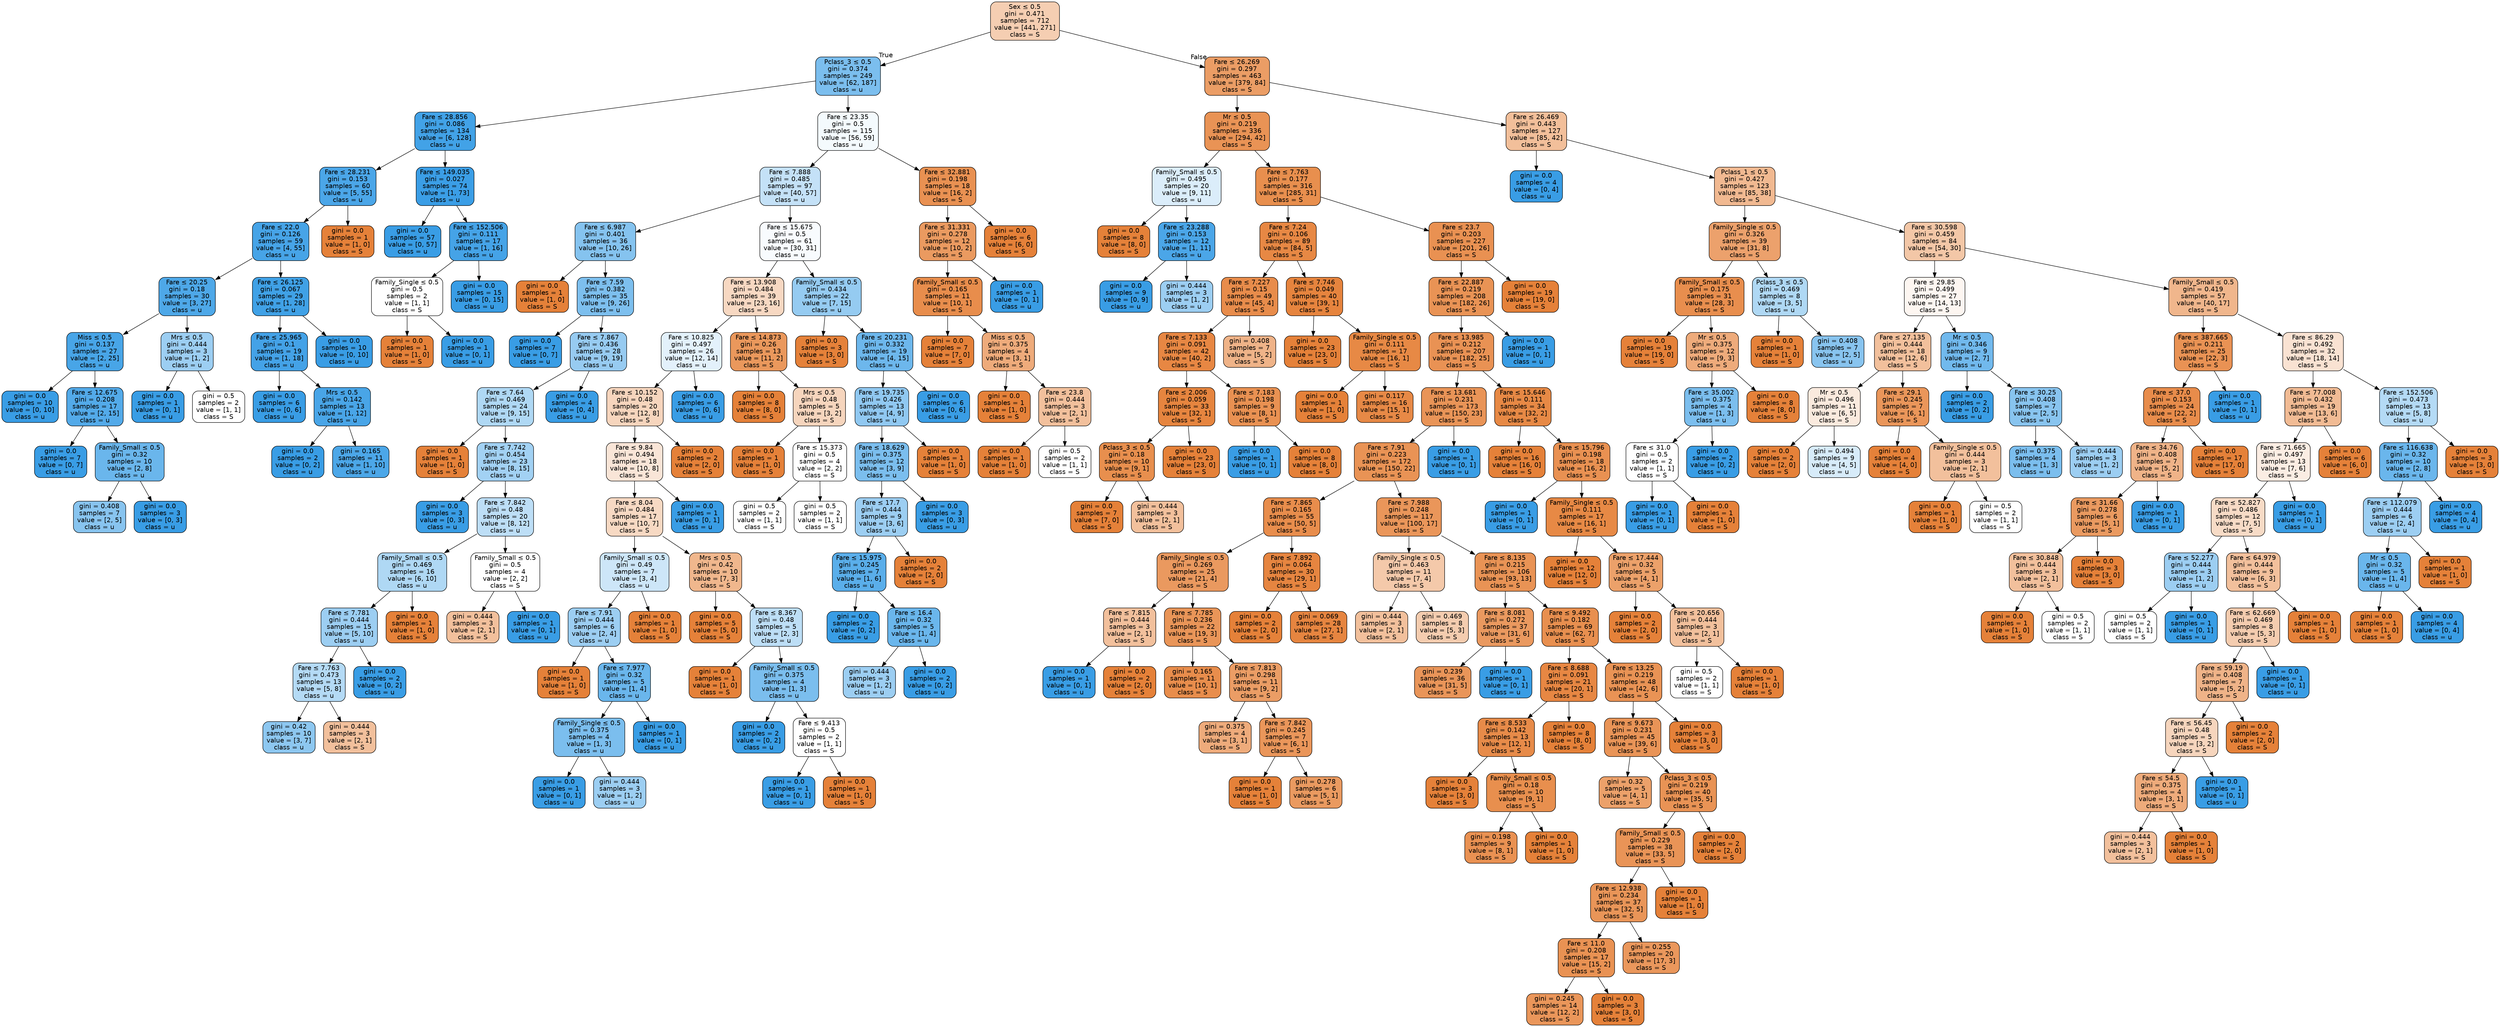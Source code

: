 digraph Tree {
node [shape=box, style="filled, rounded", color="black", fontname=helvetica] ;
edge [fontname=helvetica] ;
0 [label=<Sex &le; 0.5<br/>gini = 0.471<br/>samples = 712<br/>value = [441, 271]<br/>class = S>, fillcolor="#e5813962"] ;
1 [label=<Pclass_3 &le; 0.5<br/>gini = 0.374<br/>samples = 249<br/>value = [62, 187]<br/>class = u>, fillcolor="#399de5aa"] ;
0 -> 1 [labeldistance=2.5, labelangle=45, headlabel="True"] ;
2 [label=<Fare &le; 28.856<br/>gini = 0.086<br/>samples = 134<br/>value = [6, 128]<br/>class = u>, fillcolor="#399de5f3"] ;
1 -> 2 ;
3 [label=<Fare &le; 28.231<br/>gini = 0.153<br/>samples = 60<br/>value = [5, 55]<br/>class = u>, fillcolor="#399de5e8"] ;
2 -> 3 ;
4 [label=<Fare &le; 22.0<br/>gini = 0.126<br/>samples = 59<br/>value = [4, 55]<br/>class = u>, fillcolor="#399de5ec"] ;
3 -> 4 ;
5 [label=<Fare &le; 20.25<br/>gini = 0.18<br/>samples = 30<br/>value = [3, 27]<br/>class = u>, fillcolor="#399de5e3"] ;
4 -> 5 ;
6 [label=<Miss &le; 0.5<br/>gini = 0.137<br/>samples = 27<br/>value = [2, 25]<br/>class = u>, fillcolor="#399de5eb"] ;
5 -> 6 ;
7 [label=<gini = 0.0<br/>samples = 10<br/>value = [0, 10]<br/>class = u>, fillcolor="#399de5ff"] ;
6 -> 7 ;
8 [label=<Fare &le; 12.675<br/>gini = 0.208<br/>samples = 17<br/>value = [2, 15]<br/>class = u>, fillcolor="#399de5dd"] ;
6 -> 8 ;
9 [label=<gini = 0.0<br/>samples = 7<br/>value = [0, 7]<br/>class = u>, fillcolor="#399de5ff"] ;
8 -> 9 ;
10 [label=<Family_Small &le; 0.5<br/>gini = 0.32<br/>samples = 10<br/>value = [2, 8]<br/>class = u>, fillcolor="#399de5bf"] ;
8 -> 10 ;
11 [label=<gini = 0.408<br/>samples = 7<br/>value = [2, 5]<br/>class = u>, fillcolor="#399de599"] ;
10 -> 11 ;
12 [label=<gini = 0.0<br/>samples = 3<br/>value = [0, 3]<br/>class = u>, fillcolor="#399de5ff"] ;
10 -> 12 ;
13 [label=<Mrs &le; 0.5<br/>gini = 0.444<br/>samples = 3<br/>value = [1, 2]<br/>class = u>, fillcolor="#399de57f"] ;
5 -> 13 ;
14 [label=<gini = 0.0<br/>samples = 1<br/>value = [0, 1]<br/>class = u>, fillcolor="#399de5ff"] ;
13 -> 14 ;
15 [label=<gini = 0.5<br/>samples = 2<br/>value = [1, 1]<br/>class = S>, fillcolor="#e5813900"] ;
13 -> 15 ;
16 [label=<Fare &le; 26.125<br/>gini = 0.067<br/>samples = 29<br/>value = [1, 28]<br/>class = u>, fillcolor="#399de5f6"] ;
4 -> 16 ;
17 [label=<Fare &le; 25.965<br/>gini = 0.1<br/>samples = 19<br/>value = [1, 18]<br/>class = u>, fillcolor="#399de5f1"] ;
16 -> 17 ;
18 [label=<gini = 0.0<br/>samples = 6<br/>value = [0, 6]<br/>class = u>, fillcolor="#399de5ff"] ;
17 -> 18 ;
19 [label=<Mrs &le; 0.5<br/>gini = 0.142<br/>samples = 13<br/>value = [1, 12]<br/>class = u>, fillcolor="#399de5ea"] ;
17 -> 19 ;
20 [label=<gini = 0.0<br/>samples = 2<br/>value = [0, 2]<br/>class = u>, fillcolor="#399de5ff"] ;
19 -> 20 ;
21 [label=<gini = 0.165<br/>samples = 11<br/>value = [1, 10]<br/>class = u>, fillcolor="#399de5e6"] ;
19 -> 21 ;
22 [label=<gini = 0.0<br/>samples = 10<br/>value = [0, 10]<br/>class = u>, fillcolor="#399de5ff"] ;
16 -> 22 ;
23 [label=<gini = 0.0<br/>samples = 1<br/>value = [1, 0]<br/>class = S>, fillcolor="#e58139ff"] ;
3 -> 23 ;
24 [label=<Fare &le; 149.035<br/>gini = 0.027<br/>samples = 74<br/>value = [1, 73]<br/>class = u>, fillcolor="#399de5fc"] ;
2 -> 24 ;
25 [label=<gini = 0.0<br/>samples = 57<br/>value = [0, 57]<br/>class = u>, fillcolor="#399de5ff"] ;
24 -> 25 ;
26 [label=<Fare &le; 152.506<br/>gini = 0.111<br/>samples = 17<br/>value = [1, 16]<br/>class = u>, fillcolor="#399de5ef"] ;
24 -> 26 ;
27 [label=<Family_Single &le; 0.5<br/>gini = 0.5<br/>samples = 2<br/>value = [1, 1]<br/>class = S>, fillcolor="#e5813900"] ;
26 -> 27 ;
28 [label=<gini = 0.0<br/>samples = 1<br/>value = [1, 0]<br/>class = S>, fillcolor="#e58139ff"] ;
27 -> 28 ;
29 [label=<gini = 0.0<br/>samples = 1<br/>value = [0, 1]<br/>class = u>, fillcolor="#399de5ff"] ;
27 -> 29 ;
30 [label=<gini = 0.0<br/>samples = 15<br/>value = [0, 15]<br/>class = u>, fillcolor="#399de5ff"] ;
26 -> 30 ;
31 [label=<Fare &le; 23.35<br/>gini = 0.5<br/>samples = 115<br/>value = [56, 59]<br/>class = u>, fillcolor="#399de50d"] ;
1 -> 31 ;
32 [label=<Fare &le; 7.888<br/>gini = 0.485<br/>samples = 97<br/>value = [40, 57]<br/>class = u>, fillcolor="#399de54c"] ;
31 -> 32 ;
33 [label=<Fare &le; 6.987<br/>gini = 0.401<br/>samples = 36<br/>value = [10, 26]<br/>class = u>, fillcolor="#399de59d"] ;
32 -> 33 ;
34 [label=<gini = 0.0<br/>samples = 1<br/>value = [1, 0]<br/>class = S>, fillcolor="#e58139ff"] ;
33 -> 34 ;
35 [label=<Fare &le; 7.59<br/>gini = 0.382<br/>samples = 35<br/>value = [9, 26]<br/>class = u>, fillcolor="#399de5a7"] ;
33 -> 35 ;
36 [label=<gini = 0.0<br/>samples = 7<br/>value = [0, 7]<br/>class = u>, fillcolor="#399de5ff"] ;
35 -> 36 ;
37 [label=<Fare &le; 7.867<br/>gini = 0.436<br/>samples = 28<br/>value = [9, 19]<br/>class = u>, fillcolor="#399de586"] ;
35 -> 37 ;
38 [label=<Fare &le; 7.64<br/>gini = 0.469<br/>samples = 24<br/>value = [9, 15]<br/>class = u>, fillcolor="#399de566"] ;
37 -> 38 ;
39 [label=<gini = 0.0<br/>samples = 1<br/>value = [1, 0]<br/>class = S>, fillcolor="#e58139ff"] ;
38 -> 39 ;
40 [label=<Fare &le; 7.742<br/>gini = 0.454<br/>samples = 23<br/>value = [8, 15]<br/>class = u>, fillcolor="#399de577"] ;
38 -> 40 ;
41 [label=<gini = 0.0<br/>samples = 3<br/>value = [0, 3]<br/>class = u>, fillcolor="#399de5ff"] ;
40 -> 41 ;
42 [label=<Fare &le; 7.842<br/>gini = 0.48<br/>samples = 20<br/>value = [8, 12]<br/>class = u>, fillcolor="#399de555"] ;
40 -> 42 ;
43 [label=<Family_Small &le; 0.5<br/>gini = 0.469<br/>samples = 16<br/>value = [6, 10]<br/>class = u>, fillcolor="#399de566"] ;
42 -> 43 ;
44 [label=<Fare &le; 7.781<br/>gini = 0.444<br/>samples = 15<br/>value = [5, 10]<br/>class = u>, fillcolor="#399de57f"] ;
43 -> 44 ;
45 [label=<Fare &le; 7.763<br/>gini = 0.473<br/>samples = 13<br/>value = [5, 8]<br/>class = u>, fillcolor="#399de560"] ;
44 -> 45 ;
46 [label=<gini = 0.42<br/>samples = 10<br/>value = [3, 7]<br/>class = u>, fillcolor="#399de592"] ;
45 -> 46 ;
47 [label=<gini = 0.444<br/>samples = 3<br/>value = [2, 1]<br/>class = S>, fillcolor="#e581397f"] ;
45 -> 47 ;
48 [label=<gini = 0.0<br/>samples = 2<br/>value = [0, 2]<br/>class = u>, fillcolor="#399de5ff"] ;
44 -> 48 ;
49 [label=<gini = 0.0<br/>samples = 1<br/>value = [1, 0]<br/>class = S>, fillcolor="#e58139ff"] ;
43 -> 49 ;
50 [label=<Family_Small &le; 0.5<br/>gini = 0.5<br/>samples = 4<br/>value = [2, 2]<br/>class = S>, fillcolor="#e5813900"] ;
42 -> 50 ;
51 [label=<gini = 0.444<br/>samples = 3<br/>value = [2, 1]<br/>class = S>, fillcolor="#e581397f"] ;
50 -> 51 ;
52 [label=<gini = 0.0<br/>samples = 1<br/>value = [0, 1]<br/>class = u>, fillcolor="#399de5ff"] ;
50 -> 52 ;
53 [label=<gini = 0.0<br/>samples = 4<br/>value = [0, 4]<br/>class = u>, fillcolor="#399de5ff"] ;
37 -> 53 ;
54 [label=<Fare &le; 15.675<br/>gini = 0.5<br/>samples = 61<br/>value = [30, 31]<br/>class = u>, fillcolor="#399de508"] ;
32 -> 54 ;
55 [label=<Fare &le; 13.908<br/>gini = 0.484<br/>samples = 39<br/>value = [23, 16]<br/>class = S>, fillcolor="#e581394e"] ;
54 -> 55 ;
56 [label=<Fare &le; 10.825<br/>gini = 0.497<br/>samples = 26<br/>value = [12, 14]<br/>class = u>, fillcolor="#399de524"] ;
55 -> 56 ;
57 [label=<Fare &le; 10.152<br/>gini = 0.48<br/>samples = 20<br/>value = [12, 8]<br/>class = S>, fillcolor="#e5813955"] ;
56 -> 57 ;
58 [label=<Fare &le; 9.84<br/>gini = 0.494<br/>samples = 18<br/>value = [10, 8]<br/>class = S>, fillcolor="#e5813933"] ;
57 -> 58 ;
59 [label=<Fare &le; 8.04<br/>gini = 0.484<br/>samples = 17<br/>value = [10, 7]<br/>class = S>, fillcolor="#e581394d"] ;
58 -> 59 ;
60 [label=<Family_Small &le; 0.5<br/>gini = 0.49<br/>samples = 7<br/>value = [3, 4]<br/>class = u>, fillcolor="#399de540"] ;
59 -> 60 ;
61 [label=<Fare &le; 7.91<br/>gini = 0.444<br/>samples = 6<br/>value = [2, 4]<br/>class = u>, fillcolor="#399de57f"] ;
60 -> 61 ;
62 [label=<gini = 0.0<br/>samples = 1<br/>value = [1, 0]<br/>class = S>, fillcolor="#e58139ff"] ;
61 -> 62 ;
63 [label=<Fare &le; 7.977<br/>gini = 0.32<br/>samples = 5<br/>value = [1, 4]<br/>class = u>, fillcolor="#399de5bf"] ;
61 -> 63 ;
64 [label=<Family_Single &le; 0.5<br/>gini = 0.375<br/>samples = 4<br/>value = [1, 3]<br/>class = u>, fillcolor="#399de5aa"] ;
63 -> 64 ;
65 [label=<gini = 0.0<br/>samples = 1<br/>value = [0, 1]<br/>class = u>, fillcolor="#399de5ff"] ;
64 -> 65 ;
66 [label=<gini = 0.444<br/>samples = 3<br/>value = [1, 2]<br/>class = u>, fillcolor="#399de57f"] ;
64 -> 66 ;
67 [label=<gini = 0.0<br/>samples = 1<br/>value = [0, 1]<br/>class = u>, fillcolor="#399de5ff"] ;
63 -> 67 ;
68 [label=<gini = 0.0<br/>samples = 1<br/>value = [1, 0]<br/>class = S>, fillcolor="#e58139ff"] ;
60 -> 68 ;
69 [label=<Mrs &le; 0.5<br/>gini = 0.42<br/>samples = 10<br/>value = [7, 3]<br/>class = S>, fillcolor="#e5813992"] ;
59 -> 69 ;
70 [label=<gini = 0.0<br/>samples = 5<br/>value = [5, 0]<br/>class = S>, fillcolor="#e58139ff"] ;
69 -> 70 ;
71 [label=<Fare &le; 8.367<br/>gini = 0.48<br/>samples = 5<br/>value = [2, 3]<br/>class = u>, fillcolor="#399de555"] ;
69 -> 71 ;
72 [label=<gini = 0.0<br/>samples = 1<br/>value = [1, 0]<br/>class = S>, fillcolor="#e58139ff"] ;
71 -> 72 ;
73 [label=<Family_Small &le; 0.5<br/>gini = 0.375<br/>samples = 4<br/>value = [1, 3]<br/>class = u>, fillcolor="#399de5aa"] ;
71 -> 73 ;
74 [label=<gini = 0.0<br/>samples = 2<br/>value = [0, 2]<br/>class = u>, fillcolor="#399de5ff"] ;
73 -> 74 ;
75 [label=<Fare &le; 9.413<br/>gini = 0.5<br/>samples = 2<br/>value = [1, 1]<br/>class = S>, fillcolor="#e5813900"] ;
73 -> 75 ;
76 [label=<gini = 0.0<br/>samples = 1<br/>value = [0, 1]<br/>class = u>, fillcolor="#399de5ff"] ;
75 -> 76 ;
77 [label=<gini = 0.0<br/>samples = 1<br/>value = [1, 0]<br/>class = S>, fillcolor="#e58139ff"] ;
75 -> 77 ;
78 [label=<gini = 0.0<br/>samples = 1<br/>value = [0, 1]<br/>class = u>, fillcolor="#399de5ff"] ;
58 -> 78 ;
79 [label=<gini = 0.0<br/>samples = 2<br/>value = [2, 0]<br/>class = S>, fillcolor="#e58139ff"] ;
57 -> 79 ;
80 [label=<gini = 0.0<br/>samples = 6<br/>value = [0, 6]<br/>class = u>, fillcolor="#399de5ff"] ;
56 -> 80 ;
81 [label=<Fare &le; 14.873<br/>gini = 0.26<br/>samples = 13<br/>value = [11, 2]<br/>class = S>, fillcolor="#e58139d1"] ;
55 -> 81 ;
82 [label=<gini = 0.0<br/>samples = 8<br/>value = [8, 0]<br/>class = S>, fillcolor="#e58139ff"] ;
81 -> 82 ;
83 [label=<Mrs &le; 0.5<br/>gini = 0.48<br/>samples = 5<br/>value = [3, 2]<br/>class = S>, fillcolor="#e5813955"] ;
81 -> 83 ;
84 [label=<gini = 0.0<br/>samples = 1<br/>value = [1, 0]<br/>class = S>, fillcolor="#e58139ff"] ;
83 -> 84 ;
85 [label=<Fare &le; 15.373<br/>gini = 0.5<br/>samples = 4<br/>value = [2, 2]<br/>class = S>, fillcolor="#e5813900"] ;
83 -> 85 ;
86 [label=<gini = 0.5<br/>samples = 2<br/>value = [1, 1]<br/>class = S>, fillcolor="#e5813900"] ;
85 -> 86 ;
87 [label=<gini = 0.5<br/>samples = 2<br/>value = [1, 1]<br/>class = S>, fillcolor="#e5813900"] ;
85 -> 87 ;
88 [label=<Family_Small &le; 0.5<br/>gini = 0.434<br/>samples = 22<br/>value = [7, 15]<br/>class = u>, fillcolor="#399de588"] ;
54 -> 88 ;
89 [label=<gini = 0.0<br/>samples = 3<br/>value = [3, 0]<br/>class = S>, fillcolor="#e58139ff"] ;
88 -> 89 ;
90 [label=<Fare &le; 20.231<br/>gini = 0.332<br/>samples = 19<br/>value = [4, 15]<br/>class = u>, fillcolor="#399de5bb"] ;
88 -> 90 ;
91 [label=<Fare &le; 19.735<br/>gini = 0.426<br/>samples = 13<br/>value = [4, 9]<br/>class = u>, fillcolor="#399de58e"] ;
90 -> 91 ;
92 [label=<Fare &le; 18.629<br/>gini = 0.375<br/>samples = 12<br/>value = [3, 9]<br/>class = u>, fillcolor="#399de5aa"] ;
91 -> 92 ;
93 [label=<Fare &le; 17.7<br/>gini = 0.444<br/>samples = 9<br/>value = [3, 6]<br/>class = u>, fillcolor="#399de57f"] ;
92 -> 93 ;
94 [label=<Fare &le; 15.975<br/>gini = 0.245<br/>samples = 7<br/>value = [1, 6]<br/>class = u>, fillcolor="#399de5d4"] ;
93 -> 94 ;
95 [label=<gini = 0.0<br/>samples = 2<br/>value = [0, 2]<br/>class = u>, fillcolor="#399de5ff"] ;
94 -> 95 ;
96 [label=<Fare &le; 16.4<br/>gini = 0.32<br/>samples = 5<br/>value = [1, 4]<br/>class = u>, fillcolor="#399de5bf"] ;
94 -> 96 ;
97 [label=<gini = 0.444<br/>samples = 3<br/>value = [1, 2]<br/>class = u>, fillcolor="#399de57f"] ;
96 -> 97 ;
98 [label=<gini = 0.0<br/>samples = 2<br/>value = [0, 2]<br/>class = u>, fillcolor="#399de5ff"] ;
96 -> 98 ;
99 [label=<gini = 0.0<br/>samples = 2<br/>value = [2, 0]<br/>class = S>, fillcolor="#e58139ff"] ;
93 -> 99 ;
100 [label=<gini = 0.0<br/>samples = 3<br/>value = [0, 3]<br/>class = u>, fillcolor="#399de5ff"] ;
92 -> 100 ;
101 [label=<gini = 0.0<br/>samples = 1<br/>value = [1, 0]<br/>class = S>, fillcolor="#e58139ff"] ;
91 -> 101 ;
102 [label=<gini = 0.0<br/>samples = 6<br/>value = [0, 6]<br/>class = u>, fillcolor="#399de5ff"] ;
90 -> 102 ;
103 [label=<Fare &le; 32.881<br/>gini = 0.198<br/>samples = 18<br/>value = [16, 2]<br/>class = S>, fillcolor="#e58139df"] ;
31 -> 103 ;
104 [label=<Fare &le; 31.331<br/>gini = 0.278<br/>samples = 12<br/>value = [10, 2]<br/>class = S>, fillcolor="#e58139cc"] ;
103 -> 104 ;
105 [label=<Family_Small &le; 0.5<br/>gini = 0.165<br/>samples = 11<br/>value = [10, 1]<br/>class = S>, fillcolor="#e58139e6"] ;
104 -> 105 ;
106 [label=<gini = 0.0<br/>samples = 7<br/>value = [7, 0]<br/>class = S>, fillcolor="#e58139ff"] ;
105 -> 106 ;
107 [label=<Miss &le; 0.5<br/>gini = 0.375<br/>samples = 4<br/>value = [3, 1]<br/>class = S>, fillcolor="#e58139aa"] ;
105 -> 107 ;
108 [label=<gini = 0.0<br/>samples = 1<br/>value = [1, 0]<br/>class = S>, fillcolor="#e58139ff"] ;
107 -> 108 ;
109 [label=<Fare &le; 23.8<br/>gini = 0.444<br/>samples = 3<br/>value = [2, 1]<br/>class = S>, fillcolor="#e581397f"] ;
107 -> 109 ;
110 [label=<gini = 0.0<br/>samples = 1<br/>value = [1, 0]<br/>class = S>, fillcolor="#e58139ff"] ;
109 -> 110 ;
111 [label=<gini = 0.5<br/>samples = 2<br/>value = [1, 1]<br/>class = S>, fillcolor="#e5813900"] ;
109 -> 111 ;
112 [label=<gini = 0.0<br/>samples = 1<br/>value = [0, 1]<br/>class = u>, fillcolor="#399de5ff"] ;
104 -> 112 ;
113 [label=<gini = 0.0<br/>samples = 6<br/>value = [6, 0]<br/>class = S>, fillcolor="#e58139ff"] ;
103 -> 113 ;
114 [label=<Fare &le; 26.269<br/>gini = 0.297<br/>samples = 463<br/>value = [379, 84]<br/>class = S>, fillcolor="#e58139c6"] ;
0 -> 114 [labeldistance=2.5, labelangle=-45, headlabel="False"] ;
115 [label=<Mr &le; 0.5<br/>gini = 0.219<br/>samples = 336<br/>value = [294, 42]<br/>class = S>, fillcolor="#e58139db"] ;
114 -> 115 ;
116 [label=<Family_Small &le; 0.5<br/>gini = 0.495<br/>samples = 20<br/>value = [9, 11]<br/>class = u>, fillcolor="#399de52e"] ;
115 -> 116 ;
117 [label=<gini = 0.0<br/>samples = 8<br/>value = [8, 0]<br/>class = S>, fillcolor="#e58139ff"] ;
116 -> 117 ;
118 [label=<Fare &le; 23.288<br/>gini = 0.153<br/>samples = 12<br/>value = [1, 11]<br/>class = u>, fillcolor="#399de5e8"] ;
116 -> 118 ;
119 [label=<gini = 0.0<br/>samples = 9<br/>value = [0, 9]<br/>class = u>, fillcolor="#399de5ff"] ;
118 -> 119 ;
120 [label=<gini = 0.444<br/>samples = 3<br/>value = [1, 2]<br/>class = u>, fillcolor="#399de57f"] ;
118 -> 120 ;
121 [label=<Fare &le; 7.763<br/>gini = 0.177<br/>samples = 316<br/>value = [285, 31]<br/>class = S>, fillcolor="#e58139e3"] ;
115 -> 121 ;
122 [label=<Fare &le; 7.24<br/>gini = 0.106<br/>samples = 89<br/>value = [84, 5]<br/>class = S>, fillcolor="#e58139f0"] ;
121 -> 122 ;
123 [label=<Fare &le; 7.227<br/>gini = 0.15<br/>samples = 49<br/>value = [45, 4]<br/>class = S>, fillcolor="#e58139e8"] ;
122 -> 123 ;
124 [label=<Fare &le; 7.133<br/>gini = 0.091<br/>samples = 42<br/>value = [40, 2]<br/>class = S>, fillcolor="#e58139f2"] ;
123 -> 124 ;
125 [label=<Fare &le; 2.006<br/>gini = 0.059<br/>samples = 33<br/>value = [32, 1]<br/>class = S>, fillcolor="#e58139f7"] ;
124 -> 125 ;
126 [label=<Pclass_3 &le; 0.5<br/>gini = 0.18<br/>samples = 10<br/>value = [9, 1]<br/>class = S>, fillcolor="#e58139e3"] ;
125 -> 126 ;
127 [label=<gini = 0.0<br/>samples = 7<br/>value = [7, 0]<br/>class = S>, fillcolor="#e58139ff"] ;
126 -> 127 ;
128 [label=<gini = 0.444<br/>samples = 3<br/>value = [2, 1]<br/>class = S>, fillcolor="#e581397f"] ;
126 -> 128 ;
129 [label=<gini = 0.0<br/>samples = 23<br/>value = [23, 0]<br/>class = S>, fillcolor="#e58139ff"] ;
125 -> 129 ;
130 [label=<Fare &le; 7.183<br/>gini = 0.198<br/>samples = 9<br/>value = [8, 1]<br/>class = S>, fillcolor="#e58139df"] ;
124 -> 130 ;
131 [label=<gini = 0.0<br/>samples = 1<br/>value = [0, 1]<br/>class = u>, fillcolor="#399de5ff"] ;
130 -> 131 ;
132 [label=<gini = 0.0<br/>samples = 8<br/>value = [8, 0]<br/>class = S>, fillcolor="#e58139ff"] ;
130 -> 132 ;
133 [label=<gini = 0.408<br/>samples = 7<br/>value = [5, 2]<br/>class = S>, fillcolor="#e5813999"] ;
123 -> 133 ;
134 [label=<Fare &le; 7.746<br/>gini = 0.049<br/>samples = 40<br/>value = [39, 1]<br/>class = S>, fillcolor="#e58139f8"] ;
122 -> 134 ;
135 [label=<gini = 0.0<br/>samples = 23<br/>value = [23, 0]<br/>class = S>, fillcolor="#e58139ff"] ;
134 -> 135 ;
136 [label=<Family_Single &le; 0.5<br/>gini = 0.111<br/>samples = 17<br/>value = [16, 1]<br/>class = S>, fillcolor="#e58139ef"] ;
134 -> 136 ;
137 [label=<gini = 0.0<br/>samples = 1<br/>value = [1, 0]<br/>class = S>, fillcolor="#e58139ff"] ;
136 -> 137 ;
138 [label=<gini = 0.117<br/>samples = 16<br/>value = [15, 1]<br/>class = S>, fillcolor="#e58139ee"] ;
136 -> 138 ;
139 [label=<Fare &le; 23.7<br/>gini = 0.203<br/>samples = 227<br/>value = [201, 26]<br/>class = S>, fillcolor="#e58139de"] ;
121 -> 139 ;
140 [label=<Fare &le; 22.887<br/>gini = 0.219<br/>samples = 208<br/>value = [182, 26]<br/>class = S>, fillcolor="#e58139db"] ;
139 -> 140 ;
141 [label=<Fare &le; 13.985<br/>gini = 0.212<br/>samples = 207<br/>value = [182, 25]<br/>class = S>, fillcolor="#e58139dc"] ;
140 -> 141 ;
142 [label=<Fare &le; 13.681<br/>gini = 0.231<br/>samples = 173<br/>value = [150, 23]<br/>class = S>, fillcolor="#e58139d8"] ;
141 -> 142 ;
143 [label=<Fare &le; 7.91<br/>gini = 0.223<br/>samples = 172<br/>value = [150, 22]<br/>class = S>, fillcolor="#e58139da"] ;
142 -> 143 ;
144 [label=<Fare &le; 7.865<br/>gini = 0.165<br/>samples = 55<br/>value = [50, 5]<br/>class = S>, fillcolor="#e58139e6"] ;
143 -> 144 ;
145 [label=<Family_Single &le; 0.5<br/>gini = 0.269<br/>samples = 25<br/>value = [21, 4]<br/>class = S>, fillcolor="#e58139ce"] ;
144 -> 145 ;
146 [label=<Fare &le; 7.815<br/>gini = 0.444<br/>samples = 3<br/>value = [2, 1]<br/>class = S>, fillcolor="#e581397f"] ;
145 -> 146 ;
147 [label=<gini = 0.0<br/>samples = 1<br/>value = [0, 1]<br/>class = u>, fillcolor="#399de5ff"] ;
146 -> 147 ;
148 [label=<gini = 0.0<br/>samples = 2<br/>value = [2, 0]<br/>class = S>, fillcolor="#e58139ff"] ;
146 -> 148 ;
149 [label=<Fare &le; 7.785<br/>gini = 0.236<br/>samples = 22<br/>value = [19, 3]<br/>class = S>, fillcolor="#e58139d7"] ;
145 -> 149 ;
150 [label=<gini = 0.165<br/>samples = 11<br/>value = [10, 1]<br/>class = S>, fillcolor="#e58139e6"] ;
149 -> 150 ;
151 [label=<Fare &le; 7.813<br/>gini = 0.298<br/>samples = 11<br/>value = [9, 2]<br/>class = S>, fillcolor="#e58139c6"] ;
149 -> 151 ;
152 [label=<gini = 0.375<br/>samples = 4<br/>value = [3, 1]<br/>class = S>, fillcolor="#e58139aa"] ;
151 -> 152 ;
153 [label=<Fare &le; 7.842<br/>gini = 0.245<br/>samples = 7<br/>value = [6, 1]<br/>class = S>, fillcolor="#e58139d4"] ;
151 -> 153 ;
154 [label=<gini = 0.0<br/>samples = 1<br/>value = [1, 0]<br/>class = S>, fillcolor="#e58139ff"] ;
153 -> 154 ;
155 [label=<gini = 0.278<br/>samples = 6<br/>value = [5, 1]<br/>class = S>, fillcolor="#e58139cc"] ;
153 -> 155 ;
156 [label=<Fare &le; 7.892<br/>gini = 0.064<br/>samples = 30<br/>value = [29, 1]<br/>class = S>, fillcolor="#e58139f6"] ;
144 -> 156 ;
157 [label=<gini = 0.0<br/>samples = 2<br/>value = [2, 0]<br/>class = S>, fillcolor="#e58139ff"] ;
156 -> 157 ;
158 [label=<gini = 0.069<br/>samples = 28<br/>value = [27, 1]<br/>class = S>, fillcolor="#e58139f6"] ;
156 -> 158 ;
159 [label=<Fare &le; 7.988<br/>gini = 0.248<br/>samples = 117<br/>value = [100, 17]<br/>class = S>, fillcolor="#e58139d4"] ;
143 -> 159 ;
160 [label=<Family_Single &le; 0.5<br/>gini = 0.463<br/>samples = 11<br/>value = [7, 4]<br/>class = S>, fillcolor="#e581396d"] ;
159 -> 160 ;
161 [label=<gini = 0.444<br/>samples = 3<br/>value = [2, 1]<br/>class = S>, fillcolor="#e581397f"] ;
160 -> 161 ;
162 [label=<gini = 0.469<br/>samples = 8<br/>value = [5, 3]<br/>class = S>, fillcolor="#e5813966"] ;
160 -> 162 ;
163 [label=<Fare &le; 8.135<br/>gini = 0.215<br/>samples = 106<br/>value = [93, 13]<br/>class = S>, fillcolor="#e58139db"] ;
159 -> 163 ;
164 [label=<Fare &le; 8.081<br/>gini = 0.272<br/>samples = 37<br/>value = [31, 6]<br/>class = S>, fillcolor="#e58139ce"] ;
163 -> 164 ;
165 [label=<gini = 0.239<br/>samples = 36<br/>value = [31, 5]<br/>class = S>, fillcolor="#e58139d6"] ;
164 -> 165 ;
166 [label=<gini = 0.0<br/>samples = 1<br/>value = [0, 1]<br/>class = u>, fillcolor="#399de5ff"] ;
164 -> 166 ;
167 [label=<Fare &le; 9.492<br/>gini = 0.182<br/>samples = 69<br/>value = [62, 7]<br/>class = S>, fillcolor="#e58139e2"] ;
163 -> 167 ;
168 [label=<Fare &le; 8.688<br/>gini = 0.091<br/>samples = 21<br/>value = [20, 1]<br/>class = S>, fillcolor="#e58139f2"] ;
167 -> 168 ;
169 [label=<Fare &le; 8.533<br/>gini = 0.142<br/>samples = 13<br/>value = [12, 1]<br/>class = S>, fillcolor="#e58139ea"] ;
168 -> 169 ;
170 [label=<gini = 0.0<br/>samples = 3<br/>value = [3, 0]<br/>class = S>, fillcolor="#e58139ff"] ;
169 -> 170 ;
171 [label=<Family_Small &le; 0.5<br/>gini = 0.18<br/>samples = 10<br/>value = [9, 1]<br/>class = S>, fillcolor="#e58139e3"] ;
169 -> 171 ;
172 [label=<gini = 0.198<br/>samples = 9<br/>value = [8, 1]<br/>class = S>, fillcolor="#e58139df"] ;
171 -> 172 ;
173 [label=<gini = 0.0<br/>samples = 1<br/>value = [1, 0]<br/>class = S>, fillcolor="#e58139ff"] ;
171 -> 173 ;
174 [label=<gini = 0.0<br/>samples = 8<br/>value = [8, 0]<br/>class = S>, fillcolor="#e58139ff"] ;
168 -> 174 ;
175 [label=<Fare &le; 13.25<br/>gini = 0.219<br/>samples = 48<br/>value = [42, 6]<br/>class = S>, fillcolor="#e58139db"] ;
167 -> 175 ;
176 [label=<Fare &le; 9.673<br/>gini = 0.231<br/>samples = 45<br/>value = [39, 6]<br/>class = S>, fillcolor="#e58139d8"] ;
175 -> 176 ;
177 [label=<gini = 0.32<br/>samples = 5<br/>value = [4, 1]<br/>class = S>, fillcolor="#e58139bf"] ;
176 -> 177 ;
178 [label=<Pclass_3 &le; 0.5<br/>gini = 0.219<br/>samples = 40<br/>value = [35, 5]<br/>class = S>, fillcolor="#e58139db"] ;
176 -> 178 ;
179 [label=<Family_Small &le; 0.5<br/>gini = 0.229<br/>samples = 38<br/>value = [33, 5]<br/>class = S>, fillcolor="#e58139d8"] ;
178 -> 179 ;
180 [label=<Fare &le; 12.938<br/>gini = 0.234<br/>samples = 37<br/>value = [32, 5]<br/>class = S>, fillcolor="#e58139d7"] ;
179 -> 180 ;
181 [label=<Fare &le; 11.0<br/>gini = 0.208<br/>samples = 17<br/>value = [15, 2]<br/>class = S>, fillcolor="#e58139dd"] ;
180 -> 181 ;
182 [label=<gini = 0.245<br/>samples = 14<br/>value = [12, 2]<br/>class = S>, fillcolor="#e58139d4"] ;
181 -> 182 ;
183 [label=<gini = 0.0<br/>samples = 3<br/>value = [3, 0]<br/>class = S>, fillcolor="#e58139ff"] ;
181 -> 183 ;
184 [label=<gini = 0.255<br/>samples = 20<br/>value = [17, 3]<br/>class = S>, fillcolor="#e58139d2"] ;
180 -> 184 ;
185 [label=<gini = 0.0<br/>samples = 1<br/>value = [1, 0]<br/>class = S>, fillcolor="#e58139ff"] ;
179 -> 185 ;
186 [label=<gini = 0.0<br/>samples = 2<br/>value = [2, 0]<br/>class = S>, fillcolor="#e58139ff"] ;
178 -> 186 ;
187 [label=<gini = 0.0<br/>samples = 3<br/>value = [3, 0]<br/>class = S>, fillcolor="#e58139ff"] ;
175 -> 187 ;
188 [label=<gini = 0.0<br/>samples = 1<br/>value = [0, 1]<br/>class = u>, fillcolor="#399de5ff"] ;
142 -> 188 ;
189 [label=<Fare &le; 15.646<br/>gini = 0.111<br/>samples = 34<br/>value = [32, 2]<br/>class = S>, fillcolor="#e58139ef"] ;
141 -> 189 ;
190 [label=<gini = 0.0<br/>samples = 16<br/>value = [16, 0]<br/>class = S>, fillcolor="#e58139ff"] ;
189 -> 190 ;
191 [label=<Fare &le; 15.796<br/>gini = 0.198<br/>samples = 18<br/>value = [16, 2]<br/>class = S>, fillcolor="#e58139df"] ;
189 -> 191 ;
192 [label=<gini = 0.0<br/>samples = 1<br/>value = [0, 1]<br/>class = u>, fillcolor="#399de5ff"] ;
191 -> 192 ;
193 [label=<Family_Single &le; 0.5<br/>gini = 0.111<br/>samples = 17<br/>value = [16, 1]<br/>class = S>, fillcolor="#e58139ef"] ;
191 -> 193 ;
194 [label=<gini = 0.0<br/>samples = 12<br/>value = [12, 0]<br/>class = S>, fillcolor="#e58139ff"] ;
193 -> 194 ;
195 [label=<Fare &le; 17.444<br/>gini = 0.32<br/>samples = 5<br/>value = [4, 1]<br/>class = S>, fillcolor="#e58139bf"] ;
193 -> 195 ;
196 [label=<gini = 0.0<br/>samples = 2<br/>value = [2, 0]<br/>class = S>, fillcolor="#e58139ff"] ;
195 -> 196 ;
197 [label=<Fare &le; 20.656<br/>gini = 0.444<br/>samples = 3<br/>value = [2, 1]<br/>class = S>, fillcolor="#e581397f"] ;
195 -> 197 ;
198 [label=<gini = 0.5<br/>samples = 2<br/>value = [1, 1]<br/>class = S>, fillcolor="#e5813900"] ;
197 -> 198 ;
199 [label=<gini = 0.0<br/>samples = 1<br/>value = [1, 0]<br/>class = S>, fillcolor="#e58139ff"] ;
197 -> 199 ;
200 [label=<gini = 0.0<br/>samples = 1<br/>value = [0, 1]<br/>class = u>, fillcolor="#399de5ff"] ;
140 -> 200 ;
201 [label=<gini = 0.0<br/>samples = 19<br/>value = [19, 0]<br/>class = S>, fillcolor="#e58139ff"] ;
139 -> 201 ;
202 [label=<Fare &le; 26.469<br/>gini = 0.443<br/>samples = 127<br/>value = [85, 42]<br/>class = S>, fillcolor="#e5813981"] ;
114 -> 202 ;
203 [label=<gini = 0.0<br/>samples = 4<br/>value = [0, 4]<br/>class = u>, fillcolor="#399de5ff"] ;
202 -> 203 ;
204 [label=<Pclass_1 &le; 0.5<br/>gini = 0.427<br/>samples = 123<br/>value = [85, 38]<br/>class = S>, fillcolor="#e581398d"] ;
202 -> 204 ;
205 [label=<Family_Single &le; 0.5<br/>gini = 0.326<br/>samples = 39<br/>value = [31, 8]<br/>class = S>, fillcolor="#e58139bd"] ;
204 -> 205 ;
206 [label=<Family_Small &le; 0.5<br/>gini = 0.175<br/>samples = 31<br/>value = [28, 3]<br/>class = S>, fillcolor="#e58139e4"] ;
205 -> 206 ;
207 [label=<gini = 0.0<br/>samples = 19<br/>value = [19, 0]<br/>class = S>, fillcolor="#e58139ff"] ;
206 -> 207 ;
208 [label=<Mr &le; 0.5<br/>gini = 0.375<br/>samples = 12<br/>value = [9, 3]<br/>class = S>, fillcolor="#e58139aa"] ;
206 -> 208 ;
209 [label=<Fare &le; 35.002<br/>gini = 0.375<br/>samples = 4<br/>value = [1, 3]<br/>class = u>, fillcolor="#399de5aa"] ;
208 -> 209 ;
210 [label=<Fare &le; 31.0<br/>gini = 0.5<br/>samples = 2<br/>value = [1, 1]<br/>class = S>, fillcolor="#e5813900"] ;
209 -> 210 ;
211 [label=<gini = 0.0<br/>samples = 1<br/>value = [0, 1]<br/>class = u>, fillcolor="#399de5ff"] ;
210 -> 211 ;
212 [label=<gini = 0.0<br/>samples = 1<br/>value = [1, 0]<br/>class = S>, fillcolor="#e58139ff"] ;
210 -> 212 ;
213 [label=<gini = 0.0<br/>samples = 2<br/>value = [0, 2]<br/>class = u>, fillcolor="#399de5ff"] ;
209 -> 213 ;
214 [label=<gini = 0.0<br/>samples = 8<br/>value = [8, 0]<br/>class = S>, fillcolor="#e58139ff"] ;
208 -> 214 ;
215 [label=<Pclass_3 &le; 0.5<br/>gini = 0.469<br/>samples = 8<br/>value = [3, 5]<br/>class = u>, fillcolor="#399de566"] ;
205 -> 215 ;
216 [label=<gini = 0.0<br/>samples = 1<br/>value = [1, 0]<br/>class = S>, fillcolor="#e58139ff"] ;
215 -> 216 ;
217 [label=<gini = 0.408<br/>samples = 7<br/>value = [2, 5]<br/>class = u>, fillcolor="#399de599"] ;
215 -> 217 ;
218 [label=<Fare &le; 30.598<br/>gini = 0.459<br/>samples = 84<br/>value = [54, 30]<br/>class = S>, fillcolor="#e5813971"] ;
204 -> 218 ;
219 [label=<Fare &le; 29.85<br/>gini = 0.499<br/>samples = 27<br/>value = [14, 13]<br/>class = S>, fillcolor="#e5813912"] ;
218 -> 219 ;
220 [label=<Fare &le; 27.135<br/>gini = 0.444<br/>samples = 18<br/>value = [12, 6]<br/>class = S>, fillcolor="#e581397f"] ;
219 -> 220 ;
221 [label=<Mr &le; 0.5<br/>gini = 0.496<br/>samples = 11<br/>value = [6, 5]<br/>class = S>, fillcolor="#e581392a"] ;
220 -> 221 ;
222 [label=<gini = 0.0<br/>samples = 2<br/>value = [2, 0]<br/>class = S>, fillcolor="#e58139ff"] ;
221 -> 222 ;
223 [label=<gini = 0.494<br/>samples = 9<br/>value = [4, 5]<br/>class = u>, fillcolor="#399de533"] ;
221 -> 223 ;
224 [label=<Fare &le; 29.1<br/>gini = 0.245<br/>samples = 7<br/>value = [6, 1]<br/>class = S>, fillcolor="#e58139d4"] ;
220 -> 224 ;
225 [label=<gini = 0.0<br/>samples = 4<br/>value = [4, 0]<br/>class = S>, fillcolor="#e58139ff"] ;
224 -> 225 ;
226 [label=<Family_Single &le; 0.5<br/>gini = 0.444<br/>samples = 3<br/>value = [2, 1]<br/>class = S>, fillcolor="#e581397f"] ;
224 -> 226 ;
227 [label=<gini = 0.0<br/>samples = 1<br/>value = [1, 0]<br/>class = S>, fillcolor="#e58139ff"] ;
226 -> 227 ;
228 [label=<gini = 0.5<br/>samples = 2<br/>value = [1, 1]<br/>class = S>, fillcolor="#e5813900"] ;
226 -> 228 ;
229 [label=<Mr &le; 0.5<br/>gini = 0.346<br/>samples = 9<br/>value = [2, 7]<br/>class = u>, fillcolor="#399de5b6"] ;
219 -> 229 ;
230 [label=<gini = 0.0<br/>samples = 2<br/>value = [0, 2]<br/>class = u>, fillcolor="#399de5ff"] ;
229 -> 230 ;
231 [label=<Fare &le; 30.25<br/>gini = 0.408<br/>samples = 7<br/>value = [2, 5]<br/>class = u>, fillcolor="#399de599"] ;
229 -> 231 ;
232 [label=<gini = 0.375<br/>samples = 4<br/>value = [1, 3]<br/>class = u>, fillcolor="#399de5aa"] ;
231 -> 232 ;
233 [label=<gini = 0.444<br/>samples = 3<br/>value = [1, 2]<br/>class = u>, fillcolor="#399de57f"] ;
231 -> 233 ;
234 [label=<Family_Small &le; 0.5<br/>gini = 0.419<br/>samples = 57<br/>value = [40, 17]<br/>class = S>, fillcolor="#e5813993"] ;
218 -> 234 ;
235 [label=<Fare &le; 387.665<br/>gini = 0.211<br/>samples = 25<br/>value = [22, 3]<br/>class = S>, fillcolor="#e58139dc"] ;
234 -> 235 ;
236 [label=<Fare &le; 37.0<br/>gini = 0.153<br/>samples = 24<br/>value = [22, 2]<br/>class = S>, fillcolor="#e58139e8"] ;
235 -> 236 ;
237 [label=<Fare &le; 34.76<br/>gini = 0.408<br/>samples = 7<br/>value = [5, 2]<br/>class = S>, fillcolor="#e5813999"] ;
236 -> 237 ;
238 [label=<Fare &le; 31.66<br/>gini = 0.278<br/>samples = 6<br/>value = [5, 1]<br/>class = S>, fillcolor="#e58139cc"] ;
237 -> 238 ;
239 [label=<Fare &le; 30.848<br/>gini = 0.444<br/>samples = 3<br/>value = [2, 1]<br/>class = S>, fillcolor="#e581397f"] ;
238 -> 239 ;
240 [label=<gini = 0.0<br/>samples = 1<br/>value = [1, 0]<br/>class = S>, fillcolor="#e58139ff"] ;
239 -> 240 ;
241 [label=<gini = 0.5<br/>samples = 2<br/>value = [1, 1]<br/>class = S>, fillcolor="#e5813900"] ;
239 -> 241 ;
242 [label=<gini = 0.0<br/>samples = 3<br/>value = [3, 0]<br/>class = S>, fillcolor="#e58139ff"] ;
238 -> 242 ;
243 [label=<gini = 0.0<br/>samples = 1<br/>value = [0, 1]<br/>class = u>, fillcolor="#399de5ff"] ;
237 -> 243 ;
244 [label=<gini = 0.0<br/>samples = 17<br/>value = [17, 0]<br/>class = S>, fillcolor="#e58139ff"] ;
236 -> 244 ;
245 [label=<gini = 0.0<br/>samples = 1<br/>value = [0, 1]<br/>class = u>, fillcolor="#399de5ff"] ;
235 -> 245 ;
246 [label=<Fare &le; 86.29<br/>gini = 0.492<br/>samples = 32<br/>value = [18, 14]<br/>class = S>, fillcolor="#e5813939"] ;
234 -> 246 ;
247 [label=<Fare &le; 77.008<br/>gini = 0.432<br/>samples = 19<br/>value = [13, 6]<br/>class = S>, fillcolor="#e5813989"] ;
246 -> 247 ;
248 [label=<Fare &le; 71.665<br/>gini = 0.497<br/>samples = 13<br/>value = [7, 6]<br/>class = S>, fillcolor="#e5813924"] ;
247 -> 248 ;
249 [label=<Fare &le; 52.827<br/>gini = 0.486<br/>samples = 12<br/>value = [7, 5]<br/>class = S>, fillcolor="#e5813949"] ;
248 -> 249 ;
250 [label=<Fare &le; 52.277<br/>gini = 0.444<br/>samples = 3<br/>value = [1, 2]<br/>class = u>, fillcolor="#399de57f"] ;
249 -> 250 ;
251 [label=<gini = 0.5<br/>samples = 2<br/>value = [1, 1]<br/>class = S>, fillcolor="#e5813900"] ;
250 -> 251 ;
252 [label=<gini = 0.0<br/>samples = 1<br/>value = [0, 1]<br/>class = u>, fillcolor="#399de5ff"] ;
250 -> 252 ;
253 [label=<Fare &le; 64.979<br/>gini = 0.444<br/>samples = 9<br/>value = [6, 3]<br/>class = S>, fillcolor="#e581397f"] ;
249 -> 253 ;
254 [label=<Fare &le; 62.669<br/>gini = 0.469<br/>samples = 8<br/>value = [5, 3]<br/>class = S>, fillcolor="#e5813966"] ;
253 -> 254 ;
255 [label=<Fare &le; 59.19<br/>gini = 0.408<br/>samples = 7<br/>value = [5, 2]<br/>class = S>, fillcolor="#e5813999"] ;
254 -> 255 ;
256 [label=<Fare &le; 56.45<br/>gini = 0.48<br/>samples = 5<br/>value = [3, 2]<br/>class = S>, fillcolor="#e5813955"] ;
255 -> 256 ;
257 [label=<Fare &le; 54.5<br/>gini = 0.375<br/>samples = 4<br/>value = [3, 1]<br/>class = S>, fillcolor="#e58139aa"] ;
256 -> 257 ;
258 [label=<gini = 0.444<br/>samples = 3<br/>value = [2, 1]<br/>class = S>, fillcolor="#e581397f"] ;
257 -> 258 ;
259 [label=<gini = 0.0<br/>samples = 1<br/>value = [1, 0]<br/>class = S>, fillcolor="#e58139ff"] ;
257 -> 259 ;
260 [label=<gini = 0.0<br/>samples = 1<br/>value = [0, 1]<br/>class = u>, fillcolor="#399de5ff"] ;
256 -> 260 ;
261 [label=<gini = 0.0<br/>samples = 2<br/>value = [2, 0]<br/>class = S>, fillcolor="#e58139ff"] ;
255 -> 261 ;
262 [label=<gini = 0.0<br/>samples = 1<br/>value = [0, 1]<br/>class = u>, fillcolor="#399de5ff"] ;
254 -> 262 ;
263 [label=<gini = 0.0<br/>samples = 1<br/>value = [1, 0]<br/>class = S>, fillcolor="#e58139ff"] ;
253 -> 263 ;
264 [label=<gini = 0.0<br/>samples = 1<br/>value = [0, 1]<br/>class = u>, fillcolor="#399de5ff"] ;
248 -> 264 ;
265 [label=<gini = 0.0<br/>samples = 6<br/>value = [6, 0]<br/>class = S>, fillcolor="#e58139ff"] ;
247 -> 265 ;
266 [label=<Fare &le; 152.506<br/>gini = 0.473<br/>samples = 13<br/>value = [5, 8]<br/>class = u>, fillcolor="#399de560"] ;
246 -> 266 ;
267 [label=<Fare &le; 116.638<br/>gini = 0.32<br/>samples = 10<br/>value = [2, 8]<br/>class = u>, fillcolor="#399de5bf"] ;
266 -> 267 ;
268 [label=<Fare &le; 112.079<br/>gini = 0.444<br/>samples = 6<br/>value = [2, 4]<br/>class = u>, fillcolor="#399de57f"] ;
267 -> 268 ;
269 [label=<Mr &le; 0.5<br/>gini = 0.32<br/>samples = 5<br/>value = [1, 4]<br/>class = u>, fillcolor="#399de5bf"] ;
268 -> 269 ;
270 [label=<gini = 0.0<br/>samples = 1<br/>value = [1, 0]<br/>class = S>, fillcolor="#e58139ff"] ;
269 -> 270 ;
271 [label=<gini = 0.0<br/>samples = 4<br/>value = [0, 4]<br/>class = u>, fillcolor="#399de5ff"] ;
269 -> 271 ;
272 [label=<gini = 0.0<br/>samples = 1<br/>value = [1, 0]<br/>class = S>, fillcolor="#e58139ff"] ;
268 -> 272 ;
273 [label=<gini = 0.0<br/>samples = 4<br/>value = [0, 4]<br/>class = u>, fillcolor="#399de5ff"] ;
267 -> 273 ;
274 [label=<gini = 0.0<br/>samples = 3<br/>value = [3, 0]<br/>class = S>, fillcolor="#e58139ff"] ;
266 -> 274 ;
}
